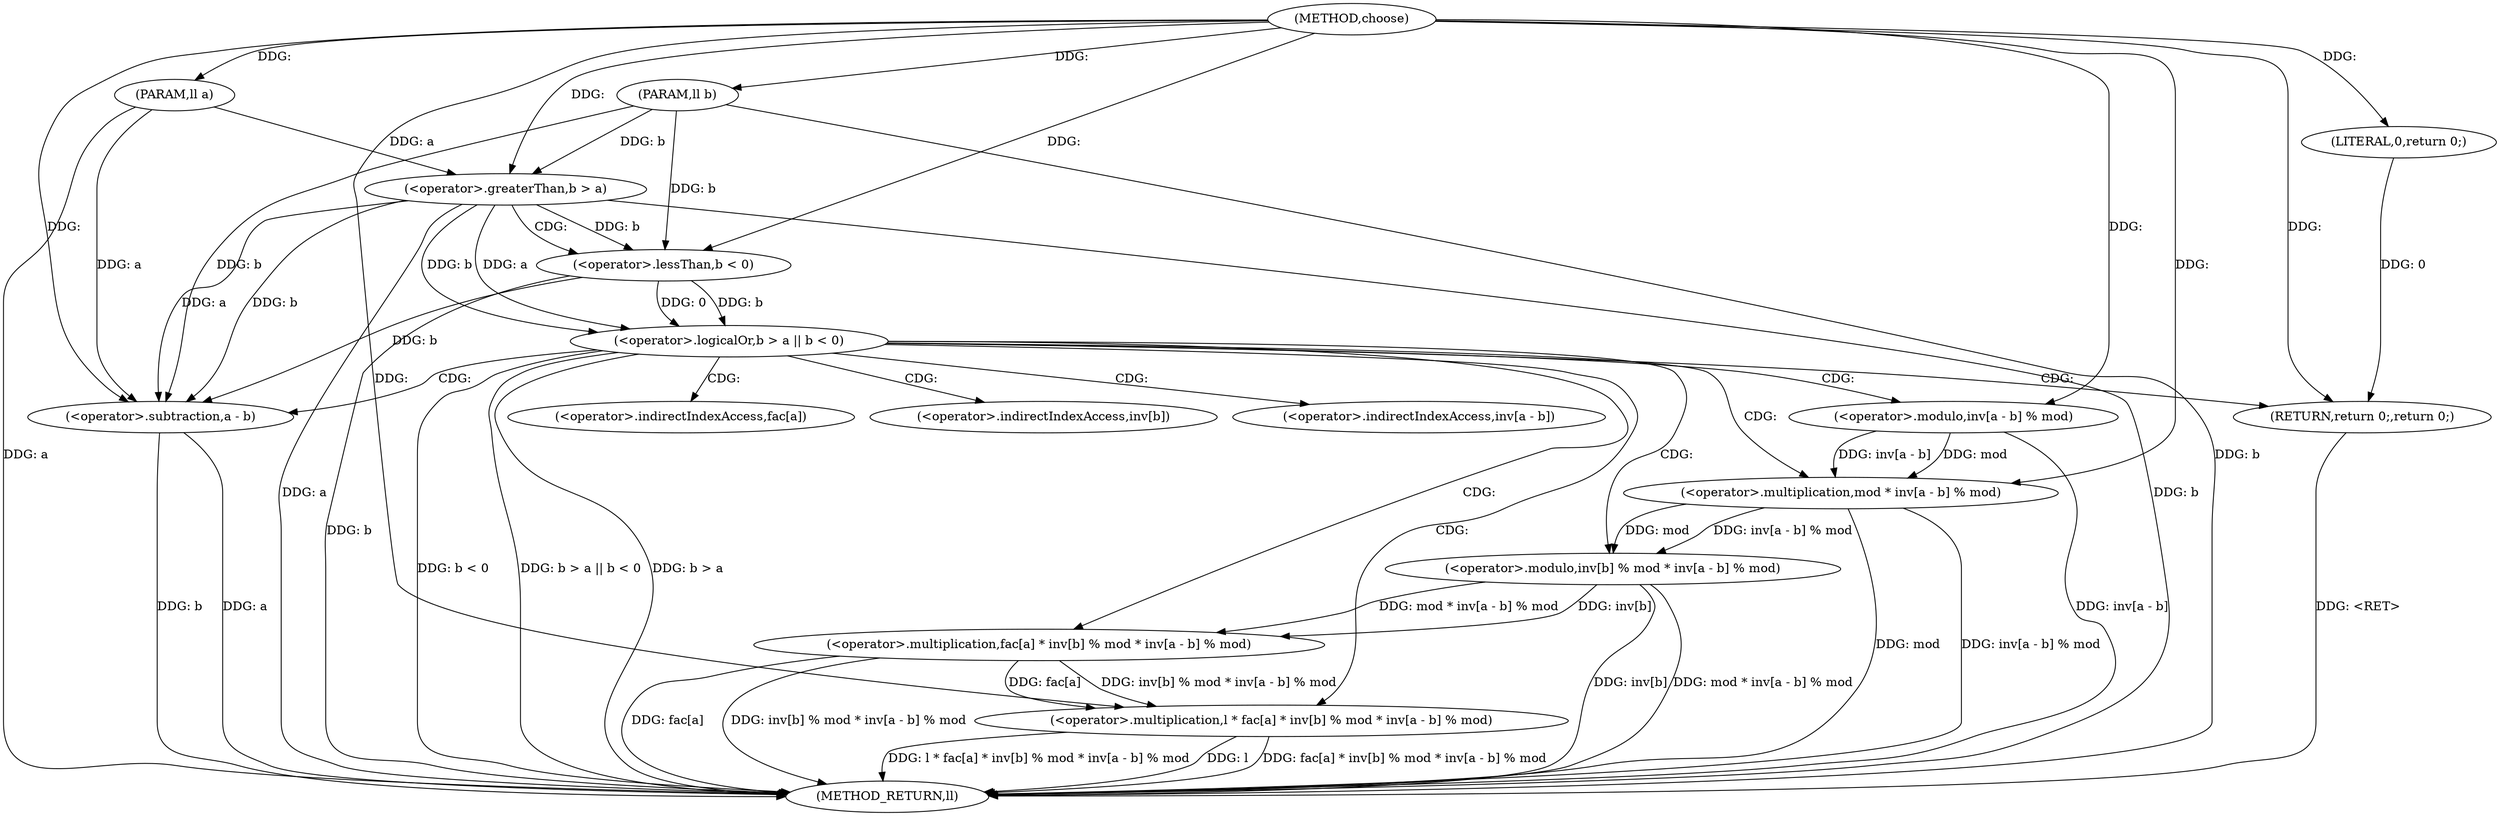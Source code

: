 digraph "choose" {  
"1000218" [label = "(METHOD,choose)" ]
"1000252" [label = "(METHOD_RETURN,ll)" ]
"1000219" [label = "(PARAM,ll a)" ]
"1000220" [label = "(PARAM,ll b)" ]
"1000233" [label = "(<operator>.multiplication,l * fac[a] * inv[b] % mod * inv[a - b] % mod)" ]
"1000223" [label = "(<operator>.logicalOr,b > a || b < 0)" ]
"1000231" [label = "(RETURN,return 0;,return 0;)" ]
"1000235" [label = "(<operator>.multiplication,fac[a] * inv[b] % mod * inv[a - b] % mod)" ]
"1000224" [label = "(<operator>.greaterThan,b > a)" ]
"1000227" [label = "(<operator>.lessThan,b < 0)" ]
"1000232" [label = "(LITERAL,0,return 0;)" ]
"1000239" [label = "(<operator>.modulo,inv[b] % mod * inv[a - b] % mod)" ]
"1000243" [label = "(<operator>.multiplication,mod * inv[a - b] % mod)" ]
"1000245" [label = "(<operator>.modulo,inv[a - b] % mod)" ]
"1000248" [label = "(<operator>.subtraction,a - b)" ]
"1000236" [label = "(<operator>.indirectIndexAccess,fac[a])" ]
"1000240" [label = "(<operator>.indirectIndexAccess,inv[b])" ]
"1000246" [label = "(<operator>.indirectIndexAccess,inv[a - b])" ]
  "1000219" -> "1000252"  [ label = "DDG: a"] 
  "1000220" -> "1000252"  [ label = "DDG: b"] 
  "1000224" -> "1000252"  [ label = "DDG: b"] 
  "1000224" -> "1000252"  [ label = "DDG: a"] 
  "1000223" -> "1000252"  [ label = "DDG: b > a"] 
  "1000227" -> "1000252"  [ label = "DDG: b"] 
  "1000223" -> "1000252"  [ label = "DDG: b < 0"] 
  "1000223" -> "1000252"  [ label = "DDG: b > a || b < 0"] 
  "1000235" -> "1000252"  [ label = "DDG: fac[a]"] 
  "1000239" -> "1000252"  [ label = "DDG: inv[b]"] 
  "1000243" -> "1000252"  [ label = "DDG: mod"] 
  "1000248" -> "1000252"  [ label = "DDG: a"] 
  "1000248" -> "1000252"  [ label = "DDG: b"] 
  "1000245" -> "1000252"  [ label = "DDG: inv[a - b]"] 
  "1000243" -> "1000252"  [ label = "DDG: inv[a - b] % mod"] 
  "1000239" -> "1000252"  [ label = "DDG: mod * inv[a - b] % mod"] 
  "1000235" -> "1000252"  [ label = "DDG: inv[b] % mod * inv[a - b] % mod"] 
  "1000233" -> "1000252"  [ label = "DDG: fac[a] * inv[b] % mod * inv[a - b] % mod"] 
  "1000233" -> "1000252"  [ label = "DDG: l * fac[a] * inv[b] % mod * inv[a - b] % mod"] 
  "1000231" -> "1000252"  [ label = "DDG: <RET>"] 
  "1000233" -> "1000252"  [ label = "DDG: l"] 
  "1000218" -> "1000219"  [ label = "DDG: "] 
  "1000218" -> "1000220"  [ label = "DDG: "] 
  "1000218" -> "1000233"  [ label = "DDG: "] 
  "1000235" -> "1000233"  [ label = "DDG: fac[a]"] 
  "1000235" -> "1000233"  [ label = "DDG: inv[b] % mod * inv[a - b] % mod"] 
  "1000224" -> "1000223"  [ label = "DDG: a"] 
  "1000224" -> "1000223"  [ label = "DDG: b"] 
  "1000227" -> "1000223"  [ label = "DDG: b"] 
  "1000227" -> "1000223"  [ label = "DDG: 0"] 
  "1000232" -> "1000231"  [ label = "DDG: 0"] 
  "1000218" -> "1000231"  [ label = "DDG: "] 
  "1000239" -> "1000235"  [ label = "DDG: mod * inv[a - b] % mod"] 
  "1000239" -> "1000235"  [ label = "DDG: inv[b]"] 
  "1000220" -> "1000224"  [ label = "DDG: b"] 
  "1000218" -> "1000224"  [ label = "DDG: "] 
  "1000219" -> "1000224"  [ label = "DDG: a"] 
  "1000224" -> "1000227"  [ label = "DDG: b"] 
  "1000220" -> "1000227"  [ label = "DDG: b"] 
  "1000218" -> "1000227"  [ label = "DDG: "] 
  "1000218" -> "1000232"  [ label = "DDG: "] 
  "1000243" -> "1000239"  [ label = "DDG: inv[a - b] % mod"] 
  "1000243" -> "1000239"  [ label = "DDG: mod"] 
  "1000245" -> "1000243"  [ label = "DDG: mod"] 
  "1000218" -> "1000243"  [ label = "DDG: "] 
  "1000245" -> "1000243"  [ label = "DDG: inv[a - b]"] 
  "1000218" -> "1000245"  [ label = "DDG: "] 
  "1000224" -> "1000248"  [ label = "DDG: a"] 
  "1000219" -> "1000248"  [ label = "DDG: a"] 
  "1000218" -> "1000248"  [ label = "DDG: "] 
  "1000224" -> "1000248"  [ label = "DDG: b"] 
  "1000227" -> "1000248"  [ label = "DDG: b"] 
  "1000220" -> "1000248"  [ label = "DDG: b"] 
  "1000223" -> "1000236"  [ label = "CDG: "] 
  "1000223" -> "1000235"  [ label = "CDG: "] 
  "1000223" -> "1000239"  [ label = "CDG: "] 
  "1000223" -> "1000246"  [ label = "CDG: "] 
  "1000223" -> "1000248"  [ label = "CDG: "] 
  "1000223" -> "1000231"  [ label = "CDG: "] 
  "1000223" -> "1000233"  [ label = "CDG: "] 
  "1000223" -> "1000240"  [ label = "CDG: "] 
  "1000223" -> "1000243"  [ label = "CDG: "] 
  "1000223" -> "1000245"  [ label = "CDG: "] 
  "1000224" -> "1000227"  [ label = "CDG: "] 
}
